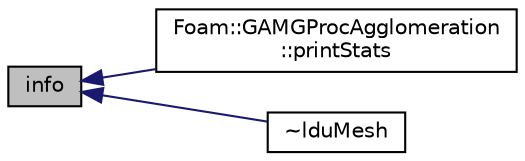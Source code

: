 digraph "info"
{
  bgcolor="transparent";
  edge [fontname="Helvetica",fontsize="10",labelfontname="Helvetica",labelfontsize="10"];
  node [fontname="Helvetica",fontsize="10",shape=record];
  rankdir="LR";
  Node1 [label="info",height=0.2,width=0.4,color="black", fillcolor="grey75", style="filled", fontcolor="black"];
  Node1 -> Node2 [dir="back",color="midnightblue",fontsize="10",style="solid",fontname="Helvetica"];
  Node2 [label="Foam::GAMGProcAgglomeration\l::printStats",height=0.2,width=0.4,color="black",URL="$a00917.html#a6ce45c866eeb73234eede75537cda896",tooltip="Debug: write agglomeration info. "];
  Node1 -> Node3 [dir="back",color="midnightblue",fontsize="10",style="solid",fontname="Helvetica"];
  Node3 [label="~lduMesh",height=0.2,width=0.4,color="black",URL="$a01313.html#a0d6142dbbff9e22317ca374ec3c2aa83",tooltip="Destructor. "];
}
